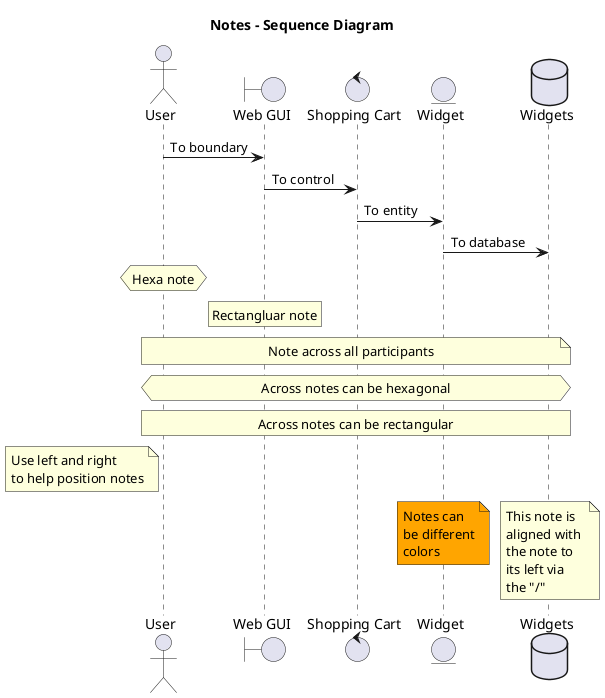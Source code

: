 @startuml Notes_in_Sequence

title Notes - Sequence Diagram

actor User
boundary "Web GUI" as GUI
control "Shopping Cart" as SC
entity Widget
database Widgets

User -> GUI : To boundary
GUI -> SC : To control
SC -> Widget : To entity
Widget -> Widgets : To database

hnote over User : Hexa note
rnote over GUI : Rectangluar note
note across: Note across all participants
hnote across: Across notes can be hexagonal
rnote across : Across notes can be rectangular

note left of User
	Use left and right
	to help position notes
end note

note over Widget #orange
	Notes can
	be different
	colors
end note

/note over Widgets
	This note is 
	aligned with 
	the note to 
	its left via
	the "/"
end note



@enduml